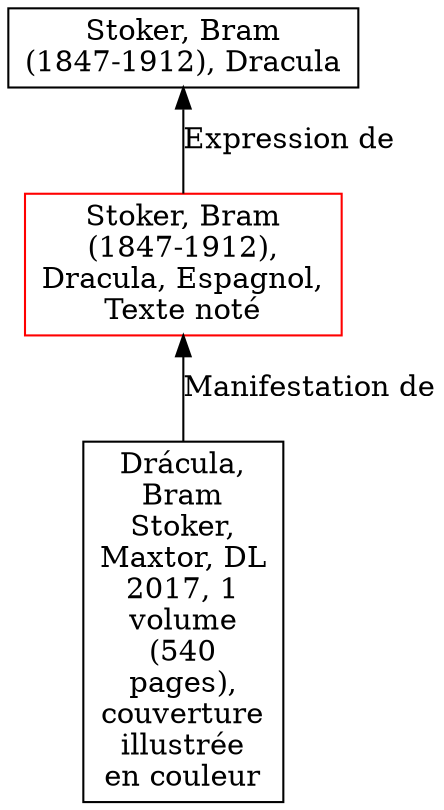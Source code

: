 // Notice UMLRM0065
digraph UMLRM0065 {
	node [align=left shape=rect]
	size="20,20"
	rankdir=BT
	UMLRM0065 [label="Stoker, Bram
(1847-1912),
Dracula, Espagnol,
Texte noté" color=red]
	UMLRM0004 [label="Stoker, Bram
(1847-1912), Dracula"]
	UMLRM0065 -> UMLRM0004 [label="Expression de"]
	UMLRM0066 [label="Drácula,
Bram
Stoker,
Maxtor, DL
2017, 1
volume
(540
pages),
couverture
illustrée
en couleur"]
	UMLRM0066 -> UMLRM0065 [label="Manifestation de"]
}
